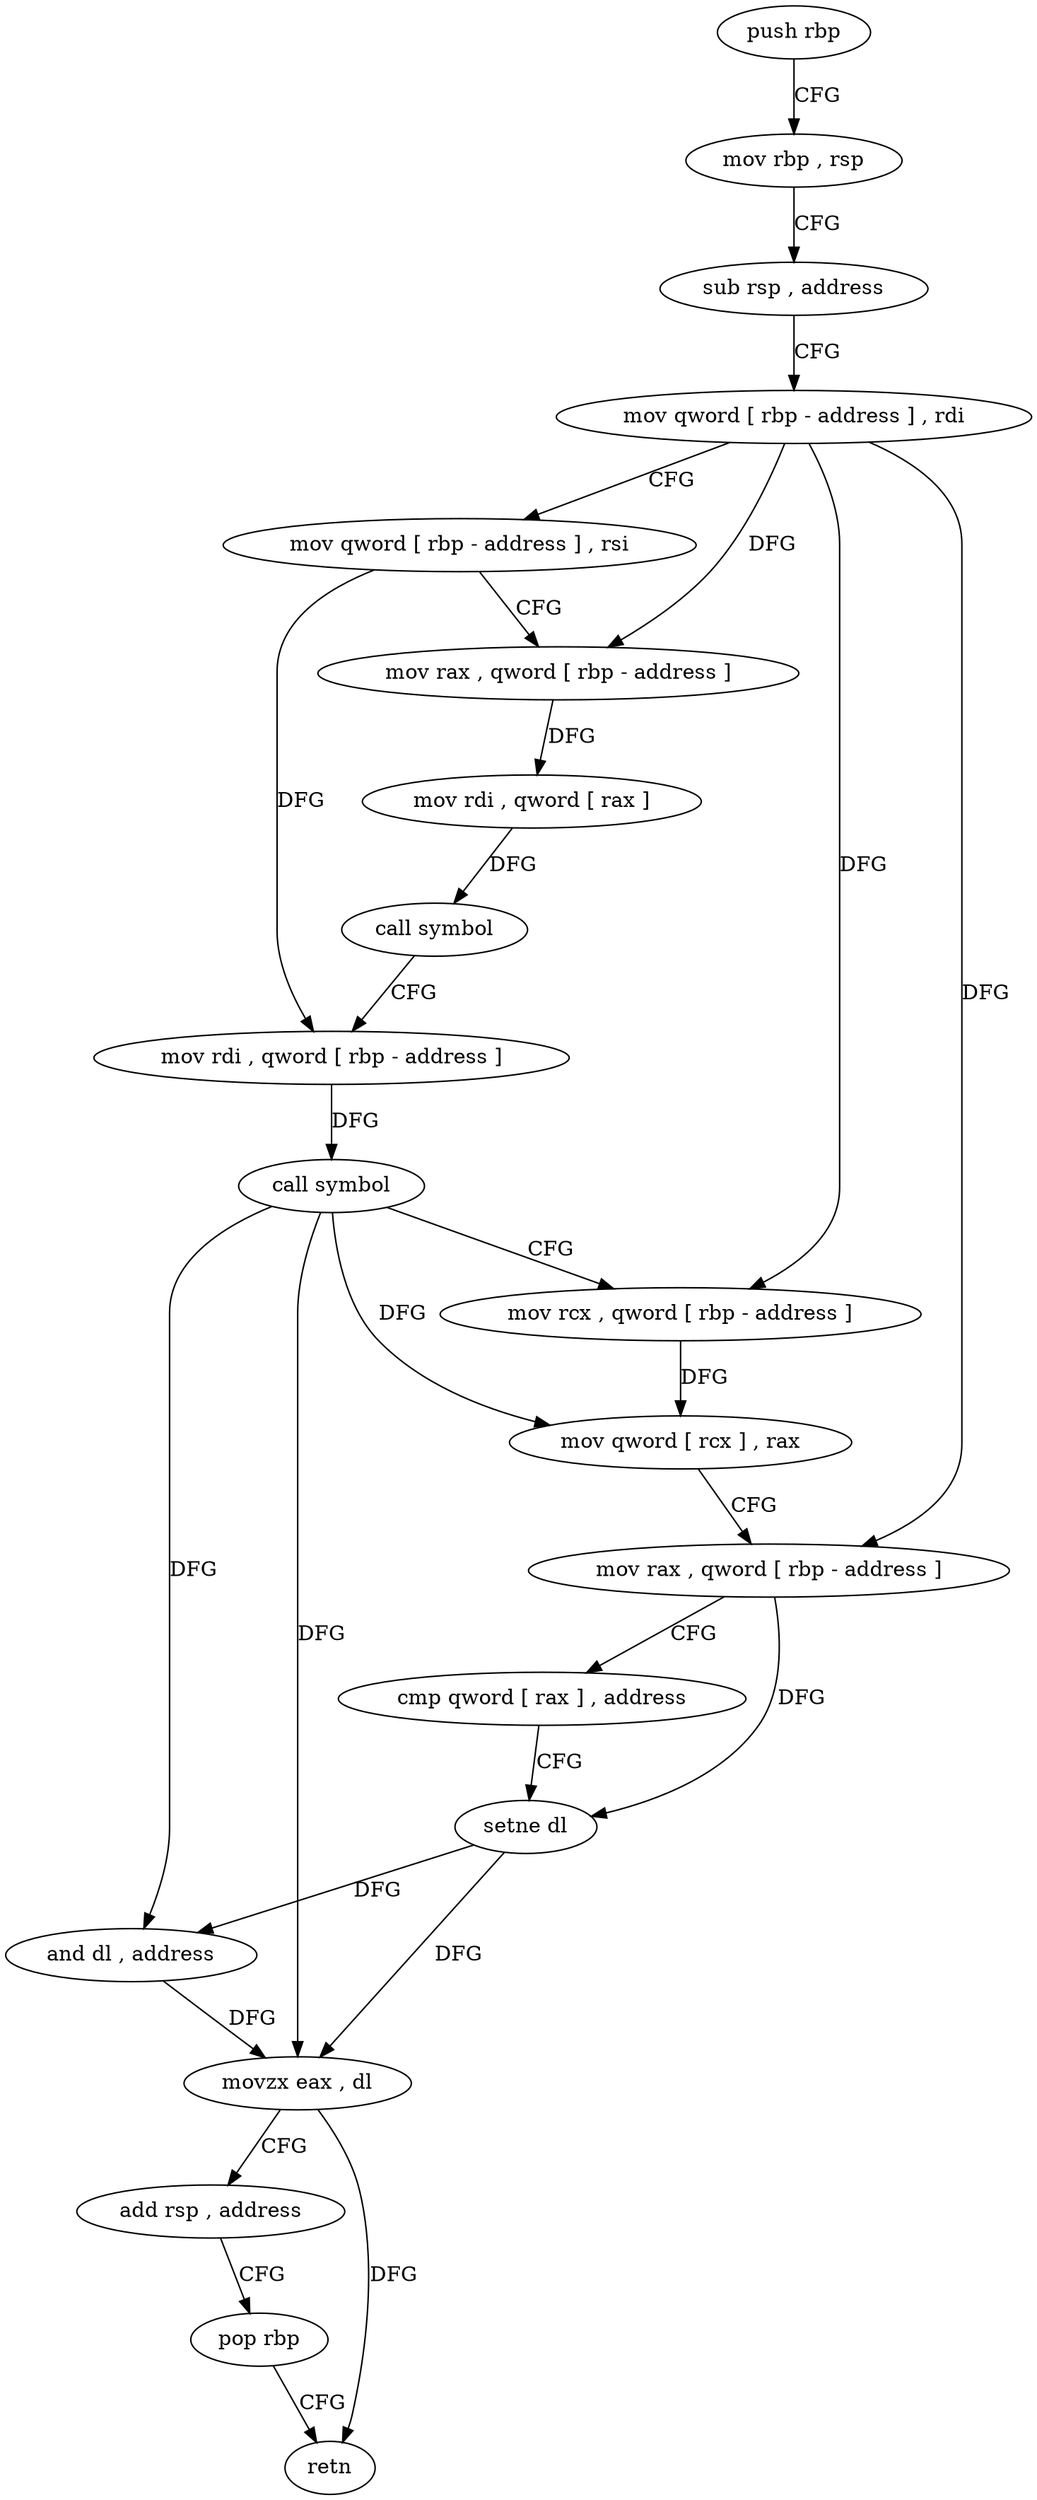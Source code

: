 digraph "func" {
"83392" [label = "push rbp" ]
"83393" [label = "mov rbp , rsp" ]
"83396" [label = "sub rsp , address" ]
"83400" [label = "mov qword [ rbp - address ] , rdi" ]
"83404" [label = "mov qword [ rbp - address ] , rsi" ]
"83408" [label = "mov rax , qword [ rbp - address ]" ]
"83412" [label = "mov rdi , qword [ rax ]" ]
"83415" [label = "call symbol" ]
"83420" [label = "mov rdi , qword [ rbp - address ]" ]
"83424" [label = "call symbol" ]
"83429" [label = "mov rcx , qword [ rbp - address ]" ]
"83433" [label = "mov qword [ rcx ] , rax" ]
"83436" [label = "mov rax , qword [ rbp - address ]" ]
"83440" [label = "cmp qword [ rax ] , address" ]
"83444" [label = "setne dl" ]
"83447" [label = "and dl , address" ]
"83450" [label = "movzx eax , dl" ]
"83453" [label = "add rsp , address" ]
"83457" [label = "pop rbp" ]
"83458" [label = "retn" ]
"83392" -> "83393" [ label = "CFG" ]
"83393" -> "83396" [ label = "CFG" ]
"83396" -> "83400" [ label = "CFG" ]
"83400" -> "83404" [ label = "CFG" ]
"83400" -> "83408" [ label = "DFG" ]
"83400" -> "83429" [ label = "DFG" ]
"83400" -> "83436" [ label = "DFG" ]
"83404" -> "83408" [ label = "CFG" ]
"83404" -> "83420" [ label = "DFG" ]
"83408" -> "83412" [ label = "DFG" ]
"83412" -> "83415" [ label = "DFG" ]
"83415" -> "83420" [ label = "CFG" ]
"83420" -> "83424" [ label = "DFG" ]
"83424" -> "83429" [ label = "CFG" ]
"83424" -> "83433" [ label = "DFG" ]
"83424" -> "83447" [ label = "DFG" ]
"83424" -> "83450" [ label = "DFG" ]
"83429" -> "83433" [ label = "DFG" ]
"83433" -> "83436" [ label = "CFG" ]
"83436" -> "83440" [ label = "CFG" ]
"83436" -> "83444" [ label = "DFG" ]
"83440" -> "83444" [ label = "CFG" ]
"83444" -> "83447" [ label = "DFG" ]
"83444" -> "83450" [ label = "DFG" ]
"83447" -> "83450" [ label = "DFG" ]
"83450" -> "83453" [ label = "CFG" ]
"83450" -> "83458" [ label = "DFG" ]
"83453" -> "83457" [ label = "CFG" ]
"83457" -> "83458" [ label = "CFG" ]
}
